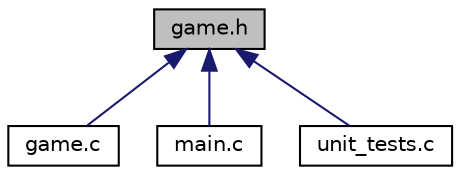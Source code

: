digraph "game.h"
{
  edge [fontname="Helvetica",fontsize="10",labelfontname="Helvetica",labelfontsize="10"];
  node [fontname="Helvetica",fontsize="10",shape=record];
  Node1 [label="game.h",height=0.2,width=0.4,color="black", fillcolor="grey75", style="filled", fontcolor="black"];
  Node1 -> Node2 [dir="back",color="midnightblue",fontsize="10",style="solid",fontname="Helvetica"];
  Node2 [label="game.c",height=0.2,width=0.4,color="black", fillcolor="white", style="filled",URL="$game_8c.html"];
  Node1 -> Node3 [dir="back",color="midnightblue",fontsize="10",style="solid",fontname="Helvetica"];
  Node3 [label="main.c",height=0.2,width=0.4,color="black", fillcolor="white", style="filled",URL="$main_8c.html",tooltip="Let&#39;s run the game! "];
  Node1 -> Node4 [dir="back",color="midnightblue",fontsize="10",style="solid",fontname="Helvetica"];
  Node4 [label="unit_tests.c",height=0.2,width=0.4,color="black", fillcolor="white", style="filled",URL="$unit__tests_8c.html"];
}
